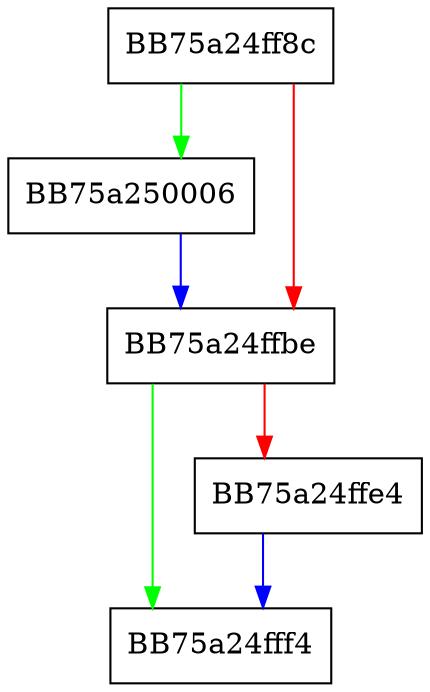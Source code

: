 digraph GetFileIndex {
  node [shape="box"];
  graph [splines=ortho];
  BB75a24ff8c -> BB75a250006 [color="green"];
  BB75a24ff8c -> BB75a24ffbe [color="red"];
  BB75a24ffbe -> BB75a24fff4 [color="green"];
  BB75a24ffbe -> BB75a24ffe4 [color="red"];
  BB75a24ffe4 -> BB75a24fff4 [color="blue"];
  BB75a250006 -> BB75a24ffbe [color="blue"];
}